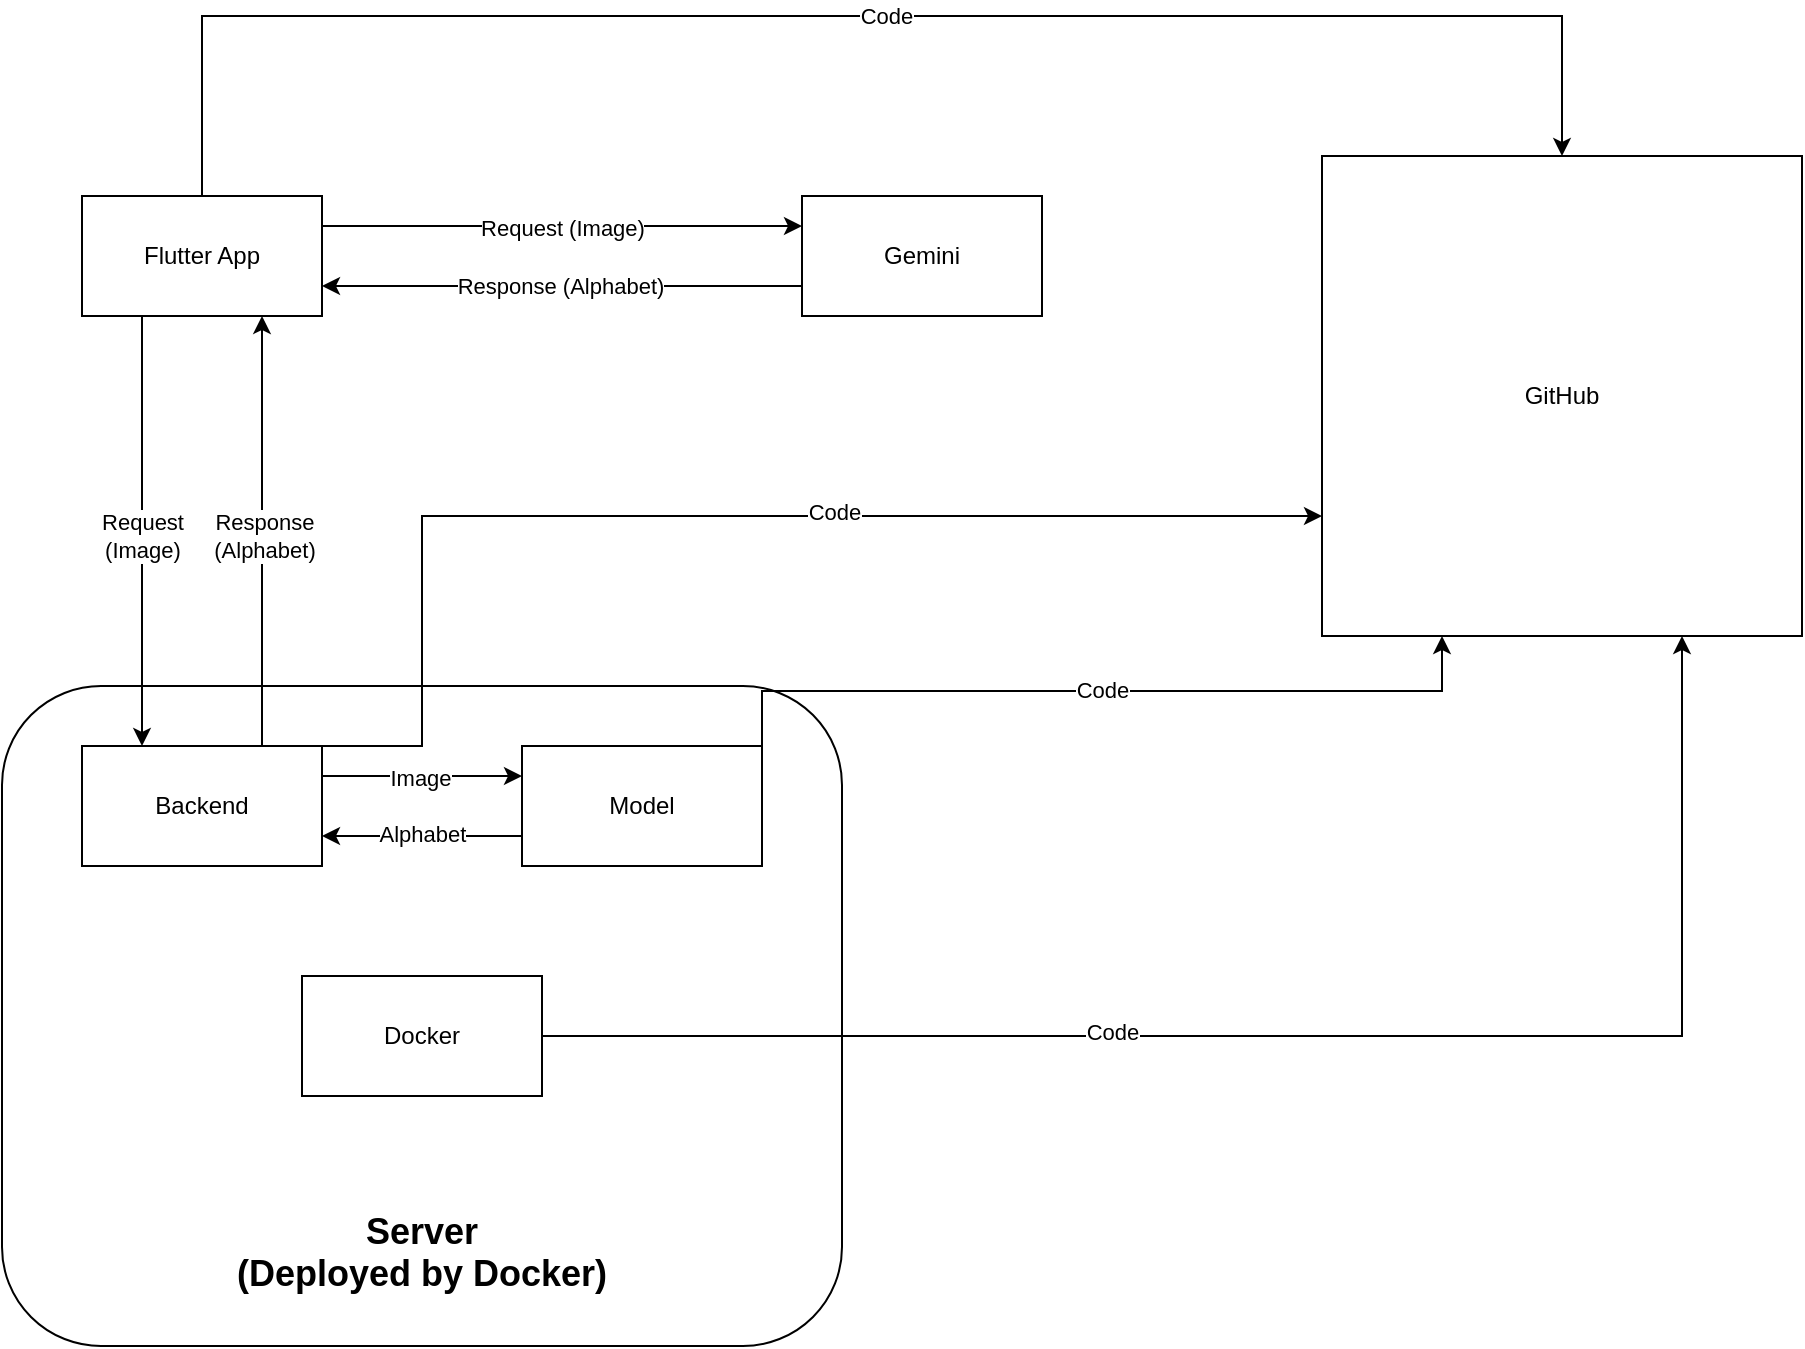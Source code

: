 <mxfile version="24.8.0">
  <diagram name="Page-1" id="jK87b6hmpQ8G8XcxhY0I">
    <mxGraphModel dx="1420" dy="780" grid="1" gridSize="10" guides="1" tooltips="1" connect="1" arrows="1" fold="1" page="1" pageScale="1" pageWidth="1100" pageHeight="850" math="0" shadow="0">
      <root>
        <mxCell id="0" />
        <mxCell id="1" parent="0" />
        <mxCell id="1xxyDJ-r0o-flZ539SDI-30" style="edgeStyle=orthogonalEdgeStyle;rounded=0;orthogonalLoop=1;jettySize=auto;html=1;exitX=0.5;exitY=0;exitDx=0;exitDy=0;entryX=0.5;entryY=0;entryDx=0;entryDy=0;" edge="1" parent="1" source="1xxyDJ-r0o-flZ539SDI-1" target="1xxyDJ-r0o-flZ539SDI-29">
          <mxGeometry relative="1" as="geometry">
            <Array as="points">
              <mxPoint x="220" y="90" />
              <mxPoint x="900" y="90" />
            </Array>
          </mxGeometry>
        </mxCell>
        <mxCell id="1xxyDJ-r0o-flZ539SDI-31" value="Code" style="edgeLabel;html=1;align=center;verticalAlign=middle;resizable=0;points=[];" vertex="1" connectable="0" parent="1xxyDJ-r0o-flZ539SDI-30">
          <mxGeometry x="0.029" relative="1" as="geometry">
            <mxPoint as="offset" />
          </mxGeometry>
        </mxCell>
        <mxCell id="1xxyDJ-r0o-flZ539SDI-48" style="edgeStyle=orthogonalEdgeStyle;rounded=0;orthogonalLoop=1;jettySize=auto;html=1;exitX=1;exitY=0.25;exitDx=0;exitDy=0;entryX=0;entryY=0.25;entryDx=0;entryDy=0;" edge="1" parent="1" source="1xxyDJ-r0o-flZ539SDI-1" target="1xxyDJ-r0o-flZ539SDI-2">
          <mxGeometry relative="1" as="geometry" />
        </mxCell>
        <mxCell id="1xxyDJ-r0o-flZ539SDI-50" value="Request (Image)" style="edgeLabel;html=1;align=center;verticalAlign=middle;resizable=0;points=[];" vertex="1" connectable="0" parent="1xxyDJ-r0o-flZ539SDI-48">
          <mxGeometry y="-1" relative="1" as="geometry">
            <mxPoint as="offset" />
          </mxGeometry>
        </mxCell>
        <mxCell id="1xxyDJ-r0o-flZ539SDI-1" value="Flutter App" style="rounded=0;whiteSpace=wrap;html=1;" vertex="1" parent="1">
          <mxGeometry x="160" y="180" width="120" height="60" as="geometry" />
        </mxCell>
        <mxCell id="1xxyDJ-r0o-flZ539SDI-49" style="edgeStyle=orthogonalEdgeStyle;rounded=0;orthogonalLoop=1;jettySize=auto;html=1;exitX=0;exitY=0.75;exitDx=0;exitDy=0;entryX=1;entryY=0.75;entryDx=0;entryDy=0;" edge="1" parent="1" source="1xxyDJ-r0o-flZ539SDI-2" target="1xxyDJ-r0o-flZ539SDI-1">
          <mxGeometry relative="1" as="geometry" />
        </mxCell>
        <mxCell id="1xxyDJ-r0o-flZ539SDI-51" value="Response (Alphabet)" style="edgeLabel;html=1;align=center;verticalAlign=middle;resizable=0;points=[];" vertex="1" connectable="0" parent="1xxyDJ-r0o-flZ539SDI-49">
          <mxGeometry x="0.008" relative="1" as="geometry">
            <mxPoint as="offset" />
          </mxGeometry>
        </mxCell>
        <mxCell id="1xxyDJ-r0o-flZ539SDI-2" value="Gemini" style="rounded=0;whiteSpace=wrap;html=1;" vertex="1" parent="1">
          <mxGeometry x="520" y="180" width="120" height="60" as="geometry" />
        </mxCell>
        <mxCell id="1xxyDJ-r0o-flZ539SDI-21" value="" style="group" vertex="1" connectable="0" parent="1">
          <mxGeometry x="120" y="425" width="420" height="330" as="geometry" />
        </mxCell>
        <mxCell id="1xxyDJ-r0o-flZ539SDI-8" value="&lt;div style=&quot;font-size: 18px;&quot;&gt;&lt;font style=&quot;font-size: 18px;&quot;&gt;&lt;b&gt;&lt;br&gt;&lt;/b&gt;&lt;/font&gt;&lt;/div&gt;&lt;div style=&quot;font-size: 18px;&quot;&gt;&lt;font style=&quot;font-size: 18px;&quot;&gt;&lt;b&gt;&lt;br&gt;&lt;/b&gt;&lt;/font&gt;&lt;/div&gt;&lt;div style=&quot;font-size: 18px;&quot;&gt;&lt;font style=&quot;font-size: 18px;&quot;&gt;&lt;b&gt;&lt;br&gt;&lt;/b&gt;&lt;/font&gt;&lt;/div&gt;&lt;div style=&quot;font-size: 18px;&quot;&gt;&lt;font style=&quot;font-size: 18px;&quot;&gt;&lt;b&gt;&lt;br&gt;&lt;/b&gt;&lt;/font&gt;&lt;/div&gt;&lt;div style=&quot;font-size: 18px;&quot;&gt;&lt;font style=&quot;font-size: 18px;&quot;&gt;&lt;b&gt;&lt;br&gt;&lt;/b&gt;&lt;/font&gt;&lt;/div&gt;&lt;div style=&quot;font-size: 18px;&quot;&gt;&lt;font style=&quot;font-size: 18px;&quot;&gt;&lt;b&gt;&lt;br&gt;&lt;/b&gt;&lt;/font&gt;&lt;/div&gt;&lt;div style=&quot;font-size: 18px;&quot;&gt;&lt;font style=&quot;font-size: 18px;&quot;&gt;&lt;b&gt;&lt;br&gt;&lt;/b&gt;&lt;/font&gt;&lt;/div&gt;&lt;div style=&quot;font-size: 18px;&quot;&gt;&lt;font style=&quot;font-size: 18px;&quot;&gt;&lt;b&gt;&lt;br&gt;&lt;/b&gt;&lt;/font&gt;&lt;/div&gt;&lt;div style=&quot;font-size: 18px;&quot;&gt;&lt;br&gt;&lt;/div&gt;&lt;div style=&quot;font-size: 18px;&quot;&gt;&lt;font style=&quot;font-size: 18px;&quot;&gt;&lt;b&gt;&lt;br&gt;&lt;/b&gt;&lt;/font&gt;&lt;/div&gt;&lt;div style=&quot;font-size: 18px;&quot;&gt;&lt;font style=&quot;font-size: 18px;&quot;&gt;&lt;b&gt;&lt;br&gt;&lt;/b&gt;&lt;/font&gt;&lt;/div&gt;&lt;div style=&quot;font-size: 18px;&quot;&gt;&lt;font style=&quot;font-size: 18px;&quot;&gt;&lt;b&gt;Server&lt;/b&gt;&lt;/font&gt;&lt;/div&gt;&lt;div style=&quot;font-size: 18px;&quot;&gt;&lt;font style=&quot;font-size: 18px;&quot;&gt;&lt;b&gt;(Deployed by Docker)&lt;/b&gt;&lt;/font&gt;&lt;/div&gt;" style="rounded=1;whiteSpace=wrap;html=1;" vertex="1" parent="1xxyDJ-r0o-flZ539SDI-21">
          <mxGeometry width="420" height="330" as="geometry" />
        </mxCell>
        <mxCell id="1xxyDJ-r0o-flZ539SDI-26" style="edgeStyle=orthogonalEdgeStyle;rounded=0;orthogonalLoop=1;jettySize=auto;html=1;exitX=1;exitY=0.25;exitDx=0;exitDy=0;entryX=0;entryY=0.25;entryDx=0;entryDy=0;" edge="1" parent="1xxyDJ-r0o-flZ539SDI-21" source="1xxyDJ-r0o-flZ539SDI-3" target="1xxyDJ-r0o-flZ539SDI-4">
          <mxGeometry relative="1" as="geometry" />
        </mxCell>
        <mxCell id="1xxyDJ-r0o-flZ539SDI-46" value="Image" style="edgeLabel;html=1;align=center;verticalAlign=middle;resizable=0;points=[];" vertex="1" connectable="0" parent="1xxyDJ-r0o-flZ539SDI-26">
          <mxGeometry x="-0.02" y="-1" relative="1" as="geometry">
            <mxPoint as="offset" />
          </mxGeometry>
        </mxCell>
        <mxCell id="1xxyDJ-r0o-flZ539SDI-3" value="Backend" style="rounded=0;whiteSpace=wrap;html=1;" vertex="1" parent="1xxyDJ-r0o-flZ539SDI-21">
          <mxGeometry x="40" y="30" width="120" height="60" as="geometry" />
        </mxCell>
        <mxCell id="1xxyDJ-r0o-flZ539SDI-27" style="edgeStyle=orthogonalEdgeStyle;rounded=0;orthogonalLoop=1;jettySize=auto;html=1;exitX=0;exitY=0.75;exitDx=0;exitDy=0;entryX=1;entryY=0.75;entryDx=0;entryDy=0;" edge="1" parent="1xxyDJ-r0o-flZ539SDI-21" source="1xxyDJ-r0o-flZ539SDI-4" target="1xxyDJ-r0o-flZ539SDI-3">
          <mxGeometry relative="1" as="geometry" />
        </mxCell>
        <mxCell id="1xxyDJ-r0o-flZ539SDI-47" value="Alphabet" style="edgeLabel;html=1;align=center;verticalAlign=middle;resizable=0;points=[];" vertex="1" connectable="0" parent="1xxyDJ-r0o-flZ539SDI-27">
          <mxGeometry y="-1" relative="1" as="geometry">
            <mxPoint as="offset" />
          </mxGeometry>
        </mxCell>
        <mxCell id="1xxyDJ-r0o-flZ539SDI-4" value="Model" style="rounded=0;whiteSpace=wrap;html=1;" vertex="1" parent="1xxyDJ-r0o-flZ539SDI-21">
          <mxGeometry x="260" y="30" width="120" height="60" as="geometry" />
        </mxCell>
        <mxCell id="1xxyDJ-r0o-flZ539SDI-35" value="Docker" style="rounded=0;whiteSpace=wrap;html=1;" vertex="1" parent="1xxyDJ-r0o-flZ539SDI-21">
          <mxGeometry x="150" y="145" width="120" height="60" as="geometry" />
        </mxCell>
        <mxCell id="1xxyDJ-r0o-flZ539SDI-28" style="edgeStyle=orthogonalEdgeStyle;rounded=0;orthogonalLoop=1;jettySize=auto;html=1;exitX=0.75;exitY=0;exitDx=0;exitDy=0;entryX=0.75;entryY=1;entryDx=0;entryDy=0;" edge="1" parent="1" source="1xxyDJ-r0o-flZ539SDI-3" target="1xxyDJ-r0o-flZ539SDI-1">
          <mxGeometry relative="1" as="geometry" />
        </mxCell>
        <mxCell id="1xxyDJ-r0o-flZ539SDI-43" value="Response&lt;div&gt;(Alphabet)&lt;/div&gt;" style="edgeLabel;html=1;align=center;verticalAlign=middle;resizable=0;points=[];" vertex="1" connectable="0" parent="1xxyDJ-r0o-flZ539SDI-28">
          <mxGeometry x="0.033" y="-1" relative="1" as="geometry">
            <mxPoint y="6" as="offset" />
          </mxGeometry>
        </mxCell>
        <mxCell id="1xxyDJ-r0o-flZ539SDI-25" style="edgeStyle=orthogonalEdgeStyle;rounded=0;orthogonalLoop=1;jettySize=auto;html=1;exitX=0.25;exitY=1;exitDx=0;exitDy=0;entryX=0.25;entryY=0;entryDx=0;entryDy=0;" edge="1" parent="1" source="1xxyDJ-r0o-flZ539SDI-1" target="1xxyDJ-r0o-flZ539SDI-3">
          <mxGeometry relative="1" as="geometry" />
        </mxCell>
        <mxCell id="1xxyDJ-r0o-flZ539SDI-42" value="Request&lt;div&gt;(Image)&lt;/div&gt;" style="edgeLabel;html=1;align=center;verticalAlign=middle;resizable=0;points=[];" vertex="1" connectable="0" parent="1xxyDJ-r0o-flZ539SDI-25">
          <mxGeometry x="-0.005" relative="1" as="geometry">
            <mxPoint y="3" as="offset" />
          </mxGeometry>
        </mxCell>
        <mxCell id="1xxyDJ-r0o-flZ539SDI-29" value="GitHub" style="whiteSpace=wrap;html=1;aspect=fixed;" vertex="1" parent="1">
          <mxGeometry x="780" y="160" width="240" height="240" as="geometry" />
        </mxCell>
        <mxCell id="1xxyDJ-r0o-flZ539SDI-33" style="edgeStyle=orthogonalEdgeStyle;rounded=0;orthogonalLoop=1;jettySize=auto;html=1;exitX=1;exitY=0;exitDx=0;exitDy=0;entryX=0;entryY=0.75;entryDx=0;entryDy=0;" edge="1" parent="1" source="1xxyDJ-r0o-flZ539SDI-3" target="1xxyDJ-r0o-flZ539SDI-29">
          <mxGeometry relative="1" as="geometry">
            <Array as="points">
              <mxPoint x="330" y="455" />
              <mxPoint x="330" y="340" />
            </Array>
          </mxGeometry>
        </mxCell>
        <mxCell id="1xxyDJ-r0o-flZ539SDI-34" value="Code" style="edgeLabel;html=1;align=center;verticalAlign=middle;resizable=0;points=[];" vertex="1" connectable="0" parent="1xxyDJ-r0o-flZ539SDI-33">
          <mxGeometry x="0.206" y="2" relative="1" as="geometry">
            <mxPoint as="offset" />
          </mxGeometry>
        </mxCell>
        <mxCell id="1xxyDJ-r0o-flZ539SDI-36" style="edgeStyle=orthogonalEdgeStyle;rounded=0;orthogonalLoop=1;jettySize=auto;html=1;exitX=1;exitY=0.5;exitDx=0;exitDy=0;entryX=0.75;entryY=1;entryDx=0;entryDy=0;" edge="1" parent="1" source="1xxyDJ-r0o-flZ539SDI-35" target="1xxyDJ-r0o-flZ539SDI-29">
          <mxGeometry relative="1" as="geometry" />
        </mxCell>
        <mxCell id="1xxyDJ-r0o-flZ539SDI-37" value="Code" style="edgeLabel;html=1;align=center;verticalAlign=middle;resizable=0;points=[];" vertex="1" connectable="0" parent="1xxyDJ-r0o-flZ539SDI-36">
          <mxGeometry x="-0.26" y="2" relative="1" as="geometry">
            <mxPoint as="offset" />
          </mxGeometry>
        </mxCell>
        <mxCell id="1xxyDJ-r0o-flZ539SDI-38" style="edgeStyle=orthogonalEdgeStyle;rounded=0;orthogonalLoop=1;jettySize=auto;html=1;exitX=1;exitY=0;exitDx=0;exitDy=0;entryX=0.25;entryY=1;entryDx=0;entryDy=0;" edge="1" parent="1" source="1xxyDJ-r0o-flZ539SDI-4" target="1xxyDJ-r0o-flZ539SDI-29">
          <mxGeometry relative="1" as="geometry" />
        </mxCell>
        <mxCell id="1xxyDJ-r0o-flZ539SDI-41" value="Code" style="edgeLabel;html=1;align=center;verticalAlign=middle;resizable=0;points=[];" vertex="1" connectable="0" parent="1xxyDJ-r0o-flZ539SDI-38">
          <mxGeometry x="-0.005" y="2" relative="1" as="geometry">
            <mxPoint x="1" y="1" as="offset" />
          </mxGeometry>
        </mxCell>
      </root>
    </mxGraphModel>
  </diagram>
</mxfile>
